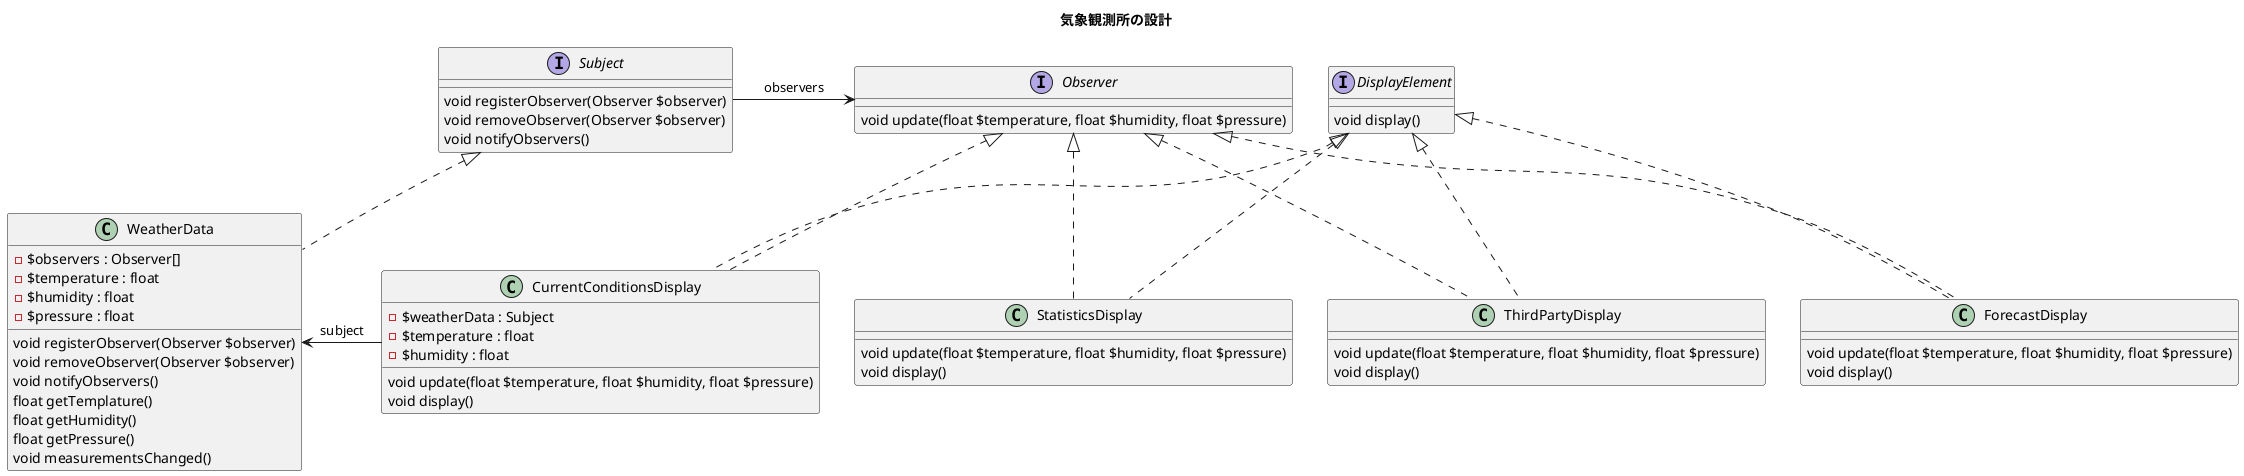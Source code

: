 @startuml

title 気象観測所の設計

interface Subject {
    void registerObserver(Observer $observer)
    void removeObserver(Observer $observer)
    void notifyObservers()
}

interface Observer {
    void update(float $temperature, float $humidity, float $pressure)
}

interface DisplayElement {
    void display()
}

class WeatherData {
    - $observers : Observer[]
    - $temperature : float
    - $humidity : float
    - $pressure : float
    void registerObserver(Observer $observer)
    void removeObserver(Observer $observer)
    void notifyObservers()
    float getTemplature()
    float getHumidity()
    float getPressure()
    void measurementsChanged()
}

class CurrentConditionsDisplay {
    - $weatherData : Subject
    - $temperature : float
    - $humidity : float
    void update(float $temperature, float $humidity, float $pressure)
    void display()
}

class StatisticsDisplay {
    void update(float $temperature, float $humidity, float $pressure)
    void display()
}

class ThirdPartyDisplay {
    void update(float $temperature, float $humidity, float $pressure)
    void display()
}

class ForecastDisplay {
    void update(float $temperature, float $humidity, float $pressure)
    void display()
}

WeatherData .up.|> Subject
Subject -right-> Observer : observers
CurrentConditionsDisplay .up.|> Observer
CurrentConditionsDisplay .up.|> DisplayElement
ForecastDisplay .up.|> Observer
ForecastDisplay .up.|> DisplayElement
StatisticsDisplay .up.|> Observer
StatisticsDisplay .up.|> DisplayElement
ThirdPartyDisplay .up.|> Observer
ThirdPartyDisplay .up.|> DisplayElement

CurrentConditionsDisplay -left-> WeatherData : subject

DisplayElement -[hidden]left- Observer
StatisticsDisplay -[hidden]left- CurrentConditionsDisplay
ForecastDisplay -[hidden]left- CurrentConditionsDisplay
ThirdPartyDisplay -[hidden]left- CurrentConditionsDisplay

@enduml